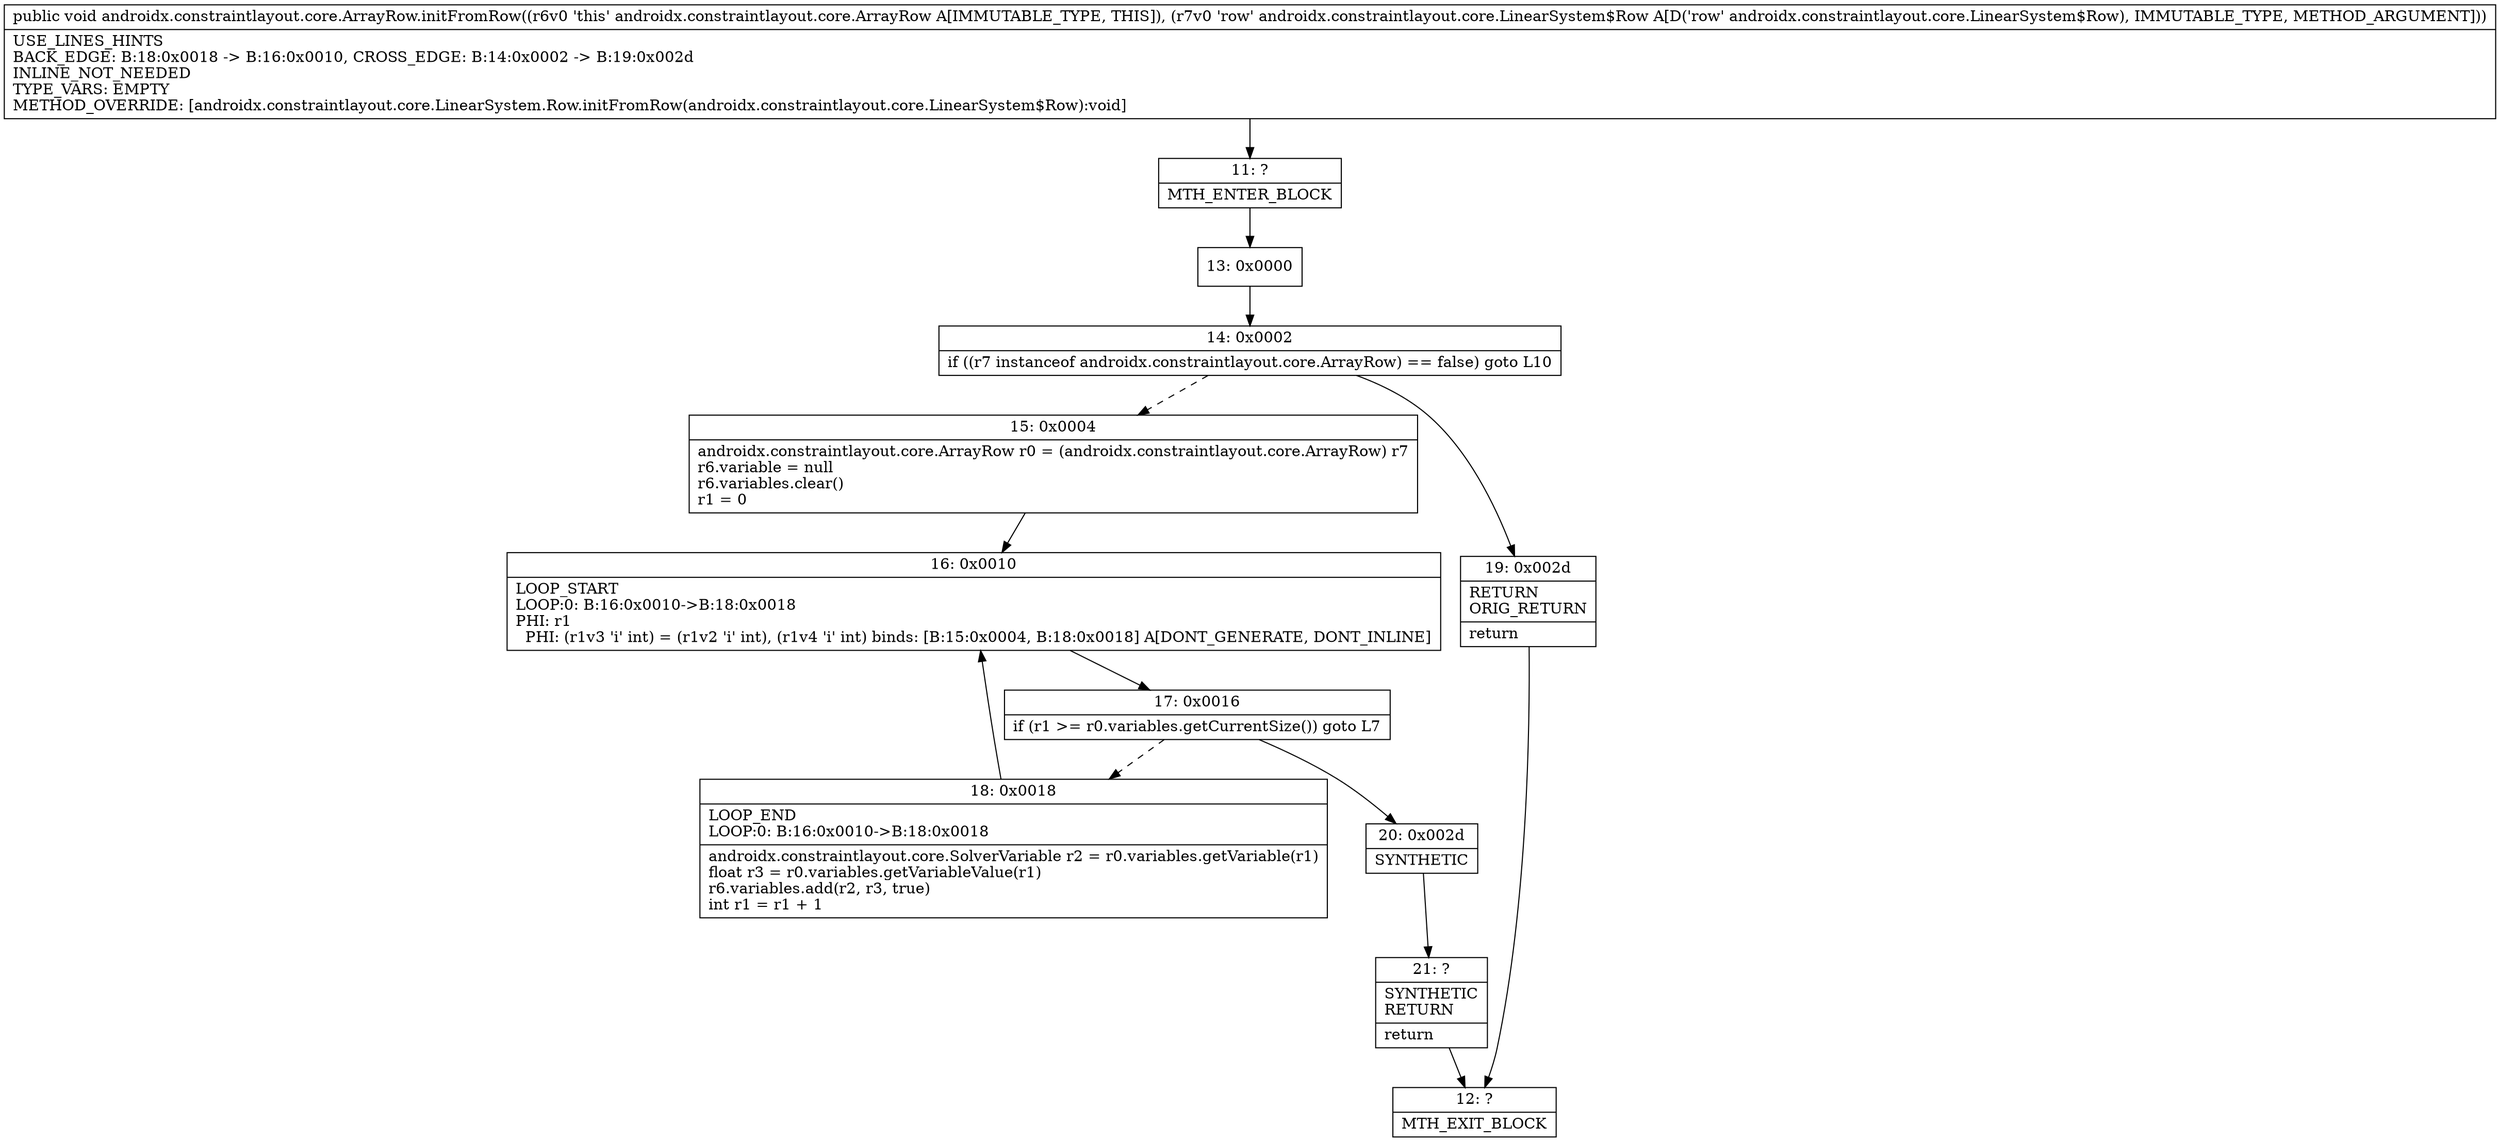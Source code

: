digraph "CFG forandroidx.constraintlayout.core.ArrayRow.initFromRow(Landroidx\/constraintlayout\/core\/LinearSystem$Row;)V" {
Node_11 [shape=record,label="{11\:\ ?|MTH_ENTER_BLOCK\l}"];
Node_13 [shape=record,label="{13\:\ 0x0000}"];
Node_14 [shape=record,label="{14\:\ 0x0002|if ((r7 instanceof androidx.constraintlayout.core.ArrayRow) == false) goto L10\l}"];
Node_15 [shape=record,label="{15\:\ 0x0004|androidx.constraintlayout.core.ArrayRow r0 = (androidx.constraintlayout.core.ArrayRow) r7\lr6.variable = null\lr6.variables.clear()\lr1 = 0\l}"];
Node_16 [shape=record,label="{16\:\ 0x0010|LOOP_START\lLOOP:0: B:16:0x0010\-\>B:18:0x0018\lPHI: r1 \l  PHI: (r1v3 'i' int) = (r1v2 'i' int), (r1v4 'i' int) binds: [B:15:0x0004, B:18:0x0018] A[DONT_GENERATE, DONT_INLINE]\l}"];
Node_17 [shape=record,label="{17\:\ 0x0016|if (r1 \>= r0.variables.getCurrentSize()) goto L7\l}"];
Node_18 [shape=record,label="{18\:\ 0x0018|LOOP_END\lLOOP:0: B:16:0x0010\-\>B:18:0x0018\l|androidx.constraintlayout.core.SolverVariable r2 = r0.variables.getVariable(r1)\lfloat r3 = r0.variables.getVariableValue(r1)\lr6.variables.add(r2, r3, true)\lint r1 = r1 + 1\l}"];
Node_20 [shape=record,label="{20\:\ 0x002d|SYNTHETIC\l}"];
Node_21 [shape=record,label="{21\:\ ?|SYNTHETIC\lRETURN\l|return\l}"];
Node_12 [shape=record,label="{12\:\ ?|MTH_EXIT_BLOCK\l}"];
Node_19 [shape=record,label="{19\:\ 0x002d|RETURN\lORIG_RETURN\l|return\l}"];
MethodNode[shape=record,label="{public void androidx.constraintlayout.core.ArrayRow.initFromRow((r6v0 'this' androidx.constraintlayout.core.ArrayRow A[IMMUTABLE_TYPE, THIS]), (r7v0 'row' androidx.constraintlayout.core.LinearSystem$Row A[D('row' androidx.constraintlayout.core.LinearSystem$Row), IMMUTABLE_TYPE, METHOD_ARGUMENT]))  | USE_LINES_HINTS\lBACK_EDGE: B:18:0x0018 \-\> B:16:0x0010, CROSS_EDGE: B:14:0x0002 \-\> B:19:0x002d\lINLINE_NOT_NEEDED\lTYPE_VARS: EMPTY\lMETHOD_OVERRIDE: [androidx.constraintlayout.core.LinearSystem.Row.initFromRow(androidx.constraintlayout.core.LinearSystem$Row):void]\l}"];
MethodNode -> Node_11;Node_11 -> Node_13;
Node_13 -> Node_14;
Node_14 -> Node_15[style=dashed];
Node_14 -> Node_19;
Node_15 -> Node_16;
Node_16 -> Node_17;
Node_17 -> Node_18[style=dashed];
Node_17 -> Node_20;
Node_18 -> Node_16;
Node_20 -> Node_21;
Node_21 -> Node_12;
Node_19 -> Node_12;
}

